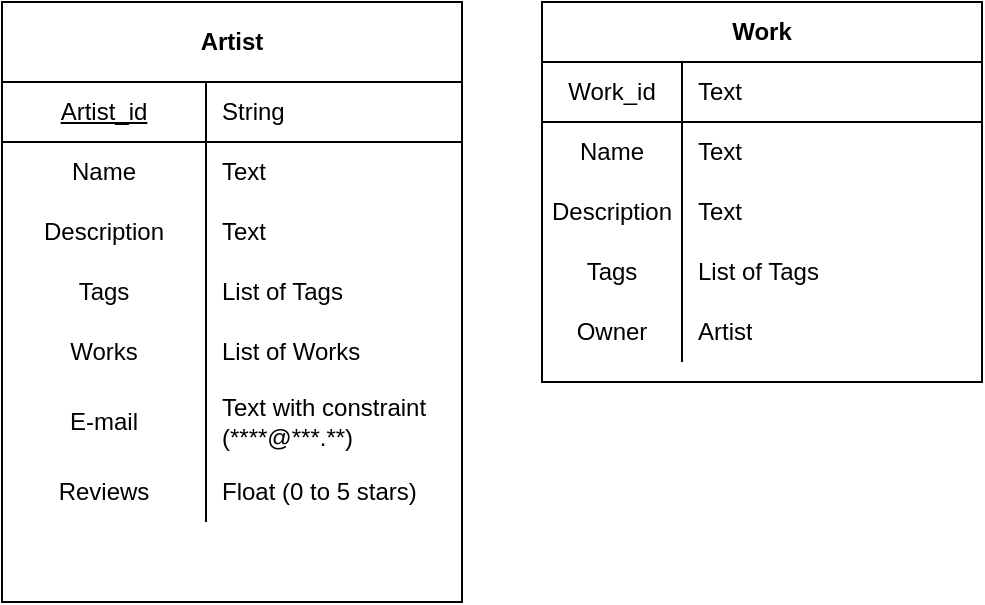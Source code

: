 <mxfile version="14.6.6" type="device"><diagram id="uCBdPCovozuAddvnUrsg" name="Page-1"><mxGraphModel dx="1422" dy="804" grid="1" gridSize="10" guides="1" tooltips="1" connect="1" arrows="1" fold="1" page="1" pageScale="1" pageWidth="827" pageHeight="1169" math="0" shadow="0"><root><mxCell id="0"/><mxCell id="1" parent="0"/><mxCell id="rdbDwdU5gzJMB4ifm6Zp-2" value="Artist" style="shape=table;html=1;whiteSpace=wrap;startSize=40;container=1;collapsible=0;childLayout=tableLayout;fixedRows=1;rowLines=0;fontStyle=1;align=center;" vertex="1" parent="1"><mxGeometry x="30" y="130" width="230" height="300" as="geometry"/></mxCell><mxCell id="rdbDwdU5gzJMB4ifm6Zp-3" value="" style="shape=partialRectangle;html=1;whiteSpace=wrap;collapsible=0;dropTarget=0;pointerEvents=0;fillColor=none;top=0;left=0;bottom=1;right=0;points=[[0,0.5],[1,0.5]];portConstraint=eastwest;" vertex="1" parent="rdbDwdU5gzJMB4ifm6Zp-2"><mxGeometry y="40" width="230" height="30" as="geometry"/></mxCell><mxCell id="rdbDwdU5gzJMB4ifm6Zp-4" value="&lt;u&gt;Artist_id&lt;/u&gt;" style="shape=partialRectangle;html=1;whiteSpace=wrap;connectable=0;fillColor=none;top=0;left=0;bottom=0;right=0;overflow=hidden;" vertex="1" parent="rdbDwdU5gzJMB4ifm6Zp-3"><mxGeometry width="102" height="30" as="geometry"/></mxCell><mxCell id="rdbDwdU5gzJMB4ifm6Zp-5" value="String" style="shape=partialRectangle;html=1;whiteSpace=wrap;connectable=0;fillColor=none;top=0;left=0;bottom=0;right=0;align=left;spacingLeft=6;overflow=hidden;" vertex="1" parent="rdbDwdU5gzJMB4ifm6Zp-3"><mxGeometry x="102" width="128" height="30" as="geometry"/></mxCell><mxCell id="rdbDwdU5gzJMB4ifm6Zp-6" value="" style="shape=partialRectangle;html=1;whiteSpace=wrap;collapsible=0;dropTarget=0;pointerEvents=0;fillColor=none;top=0;left=0;bottom=0;right=0;points=[[0,0.5],[1,0.5]];portConstraint=eastwest;" vertex="1" parent="rdbDwdU5gzJMB4ifm6Zp-2"><mxGeometry y="70" width="230" height="30" as="geometry"/></mxCell><mxCell id="rdbDwdU5gzJMB4ifm6Zp-7" value="Name" style="shape=partialRectangle;html=1;whiteSpace=wrap;connectable=0;fillColor=none;top=0;left=0;bottom=0;right=0;overflow=hidden;perimeterSpacing=1;" vertex="1" parent="rdbDwdU5gzJMB4ifm6Zp-6"><mxGeometry width="102" height="30" as="geometry"/></mxCell><mxCell id="rdbDwdU5gzJMB4ifm6Zp-8" value="Text" style="shape=partialRectangle;html=1;whiteSpace=wrap;connectable=0;fillColor=none;top=0;left=0;bottom=0;right=0;align=left;spacingLeft=6;overflow=hidden;" vertex="1" parent="rdbDwdU5gzJMB4ifm6Zp-6"><mxGeometry x="102" width="128" height="30" as="geometry"/></mxCell><mxCell id="rdbDwdU5gzJMB4ifm6Zp-9" value="" style="shape=partialRectangle;html=1;whiteSpace=wrap;collapsible=0;dropTarget=0;pointerEvents=0;fillColor=none;top=0;left=0;bottom=0;right=0;points=[[0,0.5],[1,0.5]];portConstraint=eastwest;" vertex="1" parent="rdbDwdU5gzJMB4ifm6Zp-2"><mxGeometry y="100" width="230" height="30" as="geometry"/></mxCell><mxCell id="rdbDwdU5gzJMB4ifm6Zp-10" value="Description" style="shape=partialRectangle;html=1;whiteSpace=wrap;connectable=0;fillColor=none;top=0;left=0;bottom=0;right=0;overflow=hidden;" vertex="1" parent="rdbDwdU5gzJMB4ifm6Zp-9"><mxGeometry width="102" height="30" as="geometry"/></mxCell><mxCell id="rdbDwdU5gzJMB4ifm6Zp-11" value="Text" style="shape=partialRectangle;html=1;whiteSpace=wrap;connectable=0;fillColor=none;top=0;left=0;bottom=0;right=0;align=left;spacingLeft=6;overflow=hidden;" vertex="1" parent="rdbDwdU5gzJMB4ifm6Zp-9"><mxGeometry x="102" width="128" height="30" as="geometry"/></mxCell><mxCell id="rdbDwdU5gzJMB4ifm6Zp-18" style="shape=partialRectangle;html=1;whiteSpace=wrap;collapsible=0;dropTarget=0;pointerEvents=0;fillColor=none;top=0;left=0;bottom=0;right=0;points=[[0,0.5],[1,0.5]];portConstraint=eastwest;" vertex="1" parent="rdbDwdU5gzJMB4ifm6Zp-2"><mxGeometry y="130" width="230" height="30" as="geometry"/></mxCell><mxCell id="rdbDwdU5gzJMB4ifm6Zp-19" value="Tags" style="shape=partialRectangle;html=1;whiteSpace=wrap;connectable=0;fillColor=none;top=0;left=0;bottom=0;right=0;overflow=hidden;" vertex="1" parent="rdbDwdU5gzJMB4ifm6Zp-18"><mxGeometry width="102" height="30" as="geometry"/></mxCell><mxCell id="rdbDwdU5gzJMB4ifm6Zp-20" value="List of Tags" style="shape=partialRectangle;html=1;whiteSpace=wrap;connectable=0;fillColor=none;top=0;left=0;bottom=0;right=0;align=left;spacingLeft=6;overflow=hidden;" vertex="1" parent="rdbDwdU5gzJMB4ifm6Zp-18"><mxGeometry x="102" width="128" height="30" as="geometry"/></mxCell><mxCell id="rdbDwdU5gzJMB4ifm6Zp-21" style="shape=partialRectangle;html=1;whiteSpace=wrap;collapsible=0;dropTarget=0;pointerEvents=0;fillColor=none;top=0;left=0;bottom=0;right=0;points=[[0,0.5],[1,0.5]];portConstraint=eastwest;" vertex="1" parent="rdbDwdU5gzJMB4ifm6Zp-2"><mxGeometry y="160" width="230" height="30" as="geometry"/></mxCell><mxCell id="rdbDwdU5gzJMB4ifm6Zp-22" value="Works" style="shape=partialRectangle;html=1;whiteSpace=wrap;connectable=0;fillColor=none;top=0;left=0;bottom=0;right=0;overflow=hidden;" vertex="1" parent="rdbDwdU5gzJMB4ifm6Zp-21"><mxGeometry width="102" height="30" as="geometry"/></mxCell><mxCell id="rdbDwdU5gzJMB4ifm6Zp-23" value="List of Works" style="shape=partialRectangle;html=1;whiteSpace=wrap;connectable=0;fillColor=none;top=0;left=0;bottom=0;right=0;align=left;spacingLeft=6;overflow=hidden;" vertex="1" parent="rdbDwdU5gzJMB4ifm6Zp-21"><mxGeometry x="102" width="128" height="30" as="geometry"/></mxCell><mxCell id="rdbDwdU5gzJMB4ifm6Zp-24" style="shape=partialRectangle;html=1;whiteSpace=wrap;collapsible=0;dropTarget=0;pointerEvents=0;fillColor=none;top=0;left=0;bottom=0;right=0;points=[[0,0.5],[1,0.5]];portConstraint=eastwest;" vertex="1" parent="rdbDwdU5gzJMB4ifm6Zp-2"><mxGeometry y="190" width="230" height="40" as="geometry"/></mxCell><mxCell id="rdbDwdU5gzJMB4ifm6Zp-25" value="E-mail" style="shape=partialRectangle;html=1;whiteSpace=wrap;connectable=0;fillColor=none;top=0;left=0;bottom=0;right=0;overflow=hidden;" vertex="1" parent="rdbDwdU5gzJMB4ifm6Zp-24"><mxGeometry width="102" height="40" as="geometry"/></mxCell><mxCell id="rdbDwdU5gzJMB4ifm6Zp-26" value="Text with constraint (****@***.**)" style="shape=partialRectangle;html=1;whiteSpace=wrap;connectable=0;fillColor=none;top=0;left=0;bottom=0;right=0;align=left;spacingLeft=6;overflow=hidden;" vertex="1" parent="rdbDwdU5gzJMB4ifm6Zp-24"><mxGeometry x="102" width="128" height="40" as="geometry"/></mxCell><mxCell id="rdbDwdU5gzJMB4ifm6Zp-27" style="shape=partialRectangle;html=1;whiteSpace=wrap;collapsible=0;dropTarget=0;pointerEvents=0;fillColor=none;top=0;left=0;bottom=0;right=0;points=[[0,0.5],[1,0.5]];portConstraint=eastwest;" vertex="1" parent="rdbDwdU5gzJMB4ifm6Zp-2"><mxGeometry y="230" width="230" height="30" as="geometry"/></mxCell><mxCell id="rdbDwdU5gzJMB4ifm6Zp-28" value="Reviews" style="shape=partialRectangle;html=1;whiteSpace=wrap;connectable=0;fillColor=none;top=0;left=0;bottom=0;right=0;overflow=hidden;" vertex="1" parent="rdbDwdU5gzJMB4ifm6Zp-27"><mxGeometry width="102" height="30" as="geometry"/></mxCell><mxCell id="rdbDwdU5gzJMB4ifm6Zp-29" value="Float (0 to 5 stars)" style="shape=partialRectangle;html=1;whiteSpace=wrap;connectable=0;fillColor=none;top=0;left=0;bottom=0;right=0;align=left;spacingLeft=6;overflow=hidden;" vertex="1" parent="rdbDwdU5gzJMB4ifm6Zp-27"><mxGeometry x="102" width="128" height="30" as="geometry"/></mxCell><mxCell id="rdbDwdU5gzJMB4ifm6Zp-30" value="Work" style="shape=table;html=1;whiteSpace=wrap;startSize=30;container=1;collapsible=0;childLayout=tableLayout;fixedRows=1;rowLines=0;fontStyle=1;align=center;" vertex="1" parent="1"><mxGeometry x="300" y="130" width="220" height="190" as="geometry"/></mxCell><mxCell id="rdbDwdU5gzJMB4ifm6Zp-31" value="" style="shape=partialRectangle;html=1;whiteSpace=wrap;collapsible=0;dropTarget=0;pointerEvents=0;fillColor=none;top=0;left=0;bottom=1;right=0;points=[[0,0.5],[1,0.5]];portConstraint=eastwest;" vertex="1" parent="rdbDwdU5gzJMB4ifm6Zp-30"><mxGeometry y="30" width="220" height="30" as="geometry"/></mxCell><mxCell id="rdbDwdU5gzJMB4ifm6Zp-32" value="Work_id" style="shape=partialRectangle;html=1;whiteSpace=wrap;connectable=0;fillColor=none;top=0;left=0;bottom=0;right=0;overflow=hidden;" vertex="1" parent="rdbDwdU5gzJMB4ifm6Zp-31"><mxGeometry width="70" height="30" as="geometry"/></mxCell><mxCell id="rdbDwdU5gzJMB4ifm6Zp-33" value="Text" style="shape=partialRectangle;html=1;whiteSpace=wrap;connectable=0;fillColor=none;top=0;left=0;bottom=0;right=0;align=left;spacingLeft=6;overflow=hidden;" vertex="1" parent="rdbDwdU5gzJMB4ifm6Zp-31"><mxGeometry x="70" width="150" height="30" as="geometry"/></mxCell><mxCell id="rdbDwdU5gzJMB4ifm6Zp-34" value="" style="shape=partialRectangle;html=1;whiteSpace=wrap;collapsible=0;dropTarget=0;pointerEvents=0;fillColor=none;top=0;left=0;bottom=0;right=0;points=[[0,0.5],[1,0.5]];portConstraint=eastwest;" vertex="1" parent="rdbDwdU5gzJMB4ifm6Zp-30"><mxGeometry y="60" width="220" height="30" as="geometry"/></mxCell><mxCell id="rdbDwdU5gzJMB4ifm6Zp-35" value="Name" style="shape=partialRectangle;html=1;whiteSpace=wrap;connectable=0;fillColor=none;top=0;left=0;bottom=0;right=0;overflow=hidden;" vertex="1" parent="rdbDwdU5gzJMB4ifm6Zp-34"><mxGeometry width="70" height="30" as="geometry"/></mxCell><mxCell id="rdbDwdU5gzJMB4ifm6Zp-36" value="Text" style="shape=partialRectangle;html=1;whiteSpace=wrap;connectable=0;fillColor=none;top=0;left=0;bottom=0;right=0;align=left;spacingLeft=6;overflow=hidden;" vertex="1" parent="rdbDwdU5gzJMB4ifm6Zp-34"><mxGeometry x="70" width="150" height="30" as="geometry"/></mxCell><mxCell id="rdbDwdU5gzJMB4ifm6Zp-37" value="" style="shape=partialRectangle;html=1;whiteSpace=wrap;collapsible=0;dropTarget=0;pointerEvents=0;fillColor=none;top=0;left=0;bottom=0;right=0;points=[[0,0.5],[1,0.5]];portConstraint=eastwest;" vertex="1" parent="rdbDwdU5gzJMB4ifm6Zp-30"><mxGeometry y="90" width="220" height="30" as="geometry"/></mxCell><mxCell id="rdbDwdU5gzJMB4ifm6Zp-38" value="Description" style="shape=partialRectangle;html=1;whiteSpace=wrap;connectable=0;fillColor=none;top=0;left=0;bottom=0;right=0;overflow=hidden;" vertex="1" parent="rdbDwdU5gzJMB4ifm6Zp-37"><mxGeometry width="70" height="30" as="geometry"/></mxCell><mxCell id="rdbDwdU5gzJMB4ifm6Zp-39" value="Text" style="shape=partialRectangle;html=1;whiteSpace=wrap;connectable=0;fillColor=none;top=0;left=0;bottom=0;right=0;align=left;spacingLeft=6;overflow=hidden;" vertex="1" parent="rdbDwdU5gzJMB4ifm6Zp-37"><mxGeometry x="70" width="150" height="30" as="geometry"/></mxCell><mxCell id="rdbDwdU5gzJMB4ifm6Zp-40" style="shape=partialRectangle;html=1;whiteSpace=wrap;collapsible=0;dropTarget=0;pointerEvents=0;fillColor=none;top=0;left=0;bottom=0;right=0;points=[[0,0.5],[1,0.5]];portConstraint=eastwest;" vertex="1" parent="rdbDwdU5gzJMB4ifm6Zp-30"><mxGeometry y="120" width="220" height="30" as="geometry"/></mxCell><mxCell id="rdbDwdU5gzJMB4ifm6Zp-41" value="Tags" style="shape=partialRectangle;html=1;whiteSpace=wrap;connectable=0;fillColor=none;top=0;left=0;bottom=0;right=0;overflow=hidden;" vertex="1" parent="rdbDwdU5gzJMB4ifm6Zp-40"><mxGeometry width="70" height="30" as="geometry"/></mxCell><mxCell id="rdbDwdU5gzJMB4ifm6Zp-42" value="List of Tags" style="shape=partialRectangle;html=1;whiteSpace=wrap;connectable=0;fillColor=none;top=0;left=0;bottom=0;right=0;align=left;spacingLeft=6;overflow=hidden;" vertex="1" parent="rdbDwdU5gzJMB4ifm6Zp-40"><mxGeometry x="70" width="150" height="30" as="geometry"/></mxCell><mxCell id="rdbDwdU5gzJMB4ifm6Zp-43" style="shape=partialRectangle;html=1;whiteSpace=wrap;collapsible=0;dropTarget=0;pointerEvents=0;fillColor=none;top=0;left=0;bottom=0;right=0;points=[[0,0.5],[1,0.5]];portConstraint=eastwest;" vertex="1" parent="rdbDwdU5gzJMB4ifm6Zp-30"><mxGeometry y="150" width="220" height="30" as="geometry"/></mxCell><mxCell id="rdbDwdU5gzJMB4ifm6Zp-44" value="Owner" style="shape=partialRectangle;html=1;whiteSpace=wrap;connectable=0;fillColor=none;top=0;left=0;bottom=0;right=0;overflow=hidden;" vertex="1" parent="rdbDwdU5gzJMB4ifm6Zp-43"><mxGeometry width="70" height="30" as="geometry"/></mxCell><mxCell id="rdbDwdU5gzJMB4ifm6Zp-45" value="Artist" style="shape=partialRectangle;html=1;whiteSpace=wrap;connectable=0;fillColor=none;top=0;left=0;bottom=0;right=0;align=left;spacingLeft=6;overflow=hidden;" vertex="1" parent="rdbDwdU5gzJMB4ifm6Zp-43"><mxGeometry x="70" width="150" height="30" as="geometry"/></mxCell></root></mxGraphModel></diagram></mxfile>